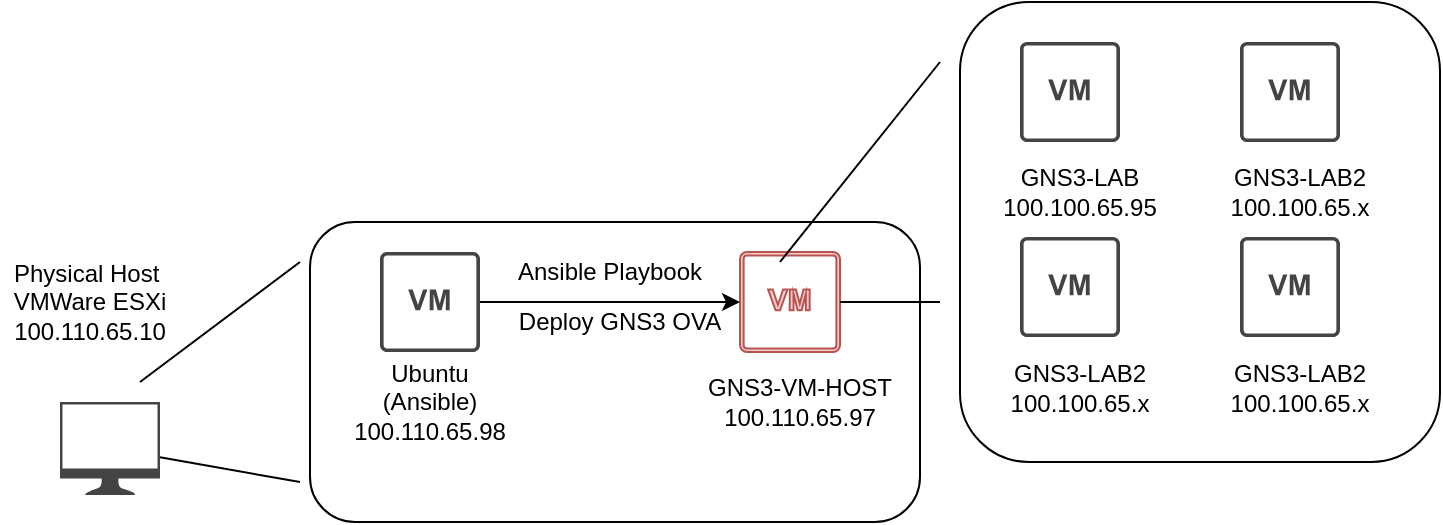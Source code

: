 <mxfile version="13.7.7" type="device"><diagram id="_2tR24PX-JKE2pZ7pKrR" name="Page-1"><mxGraphModel dx="870" dy="626" grid="1" gridSize="10" guides="1" tooltips="1" connect="1" arrows="1" fold="1" page="1" pageScale="1" pageWidth="850" pageHeight="1100" math="0" shadow="0"><root><mxCell id="0"/><mxCell id="1" parent="0"/><mxCell id="sNM_YGGW4HVzbTeY1Tac-4" value="" style="rounded=1;whiteSpace=wrap;html=1;" vertex="1" parent="1"><mxGeometry x="205" y="160" width="305" height="150" as="geometry"/></mxCell><mxCell id="sNM_YGGW4HVzbTeY1Tac-1" value="" style="pointerEvents=1;shadow=0;dashed=0;html=1;strokeColor=none;fillColor=#434445;aspect=fixed;labelPosition=center;verticalLabelPosition=bottom;verticalAlign=top;align=center;outlineConnect=0;shape=mxgraph.vvd.virtual_machine;" vertex="1" parent="1"><mxGeometry x="240" y="175" width="50" height="50" as="geometry"/></mxCell><mxCell id="sNM_YGGW4HVzbTeY1Tac-3" value="" style="pointerEvents=1;shadow=0;dashed=0;html=1;strokeColor=none;fillColor=#434445;aspect=fixed;labelPosition=center;verticalLabelPosition=bottom;verticalAlign=top;align=center;outlineConnect=0;shape=mxgraph.vvd.monitor;" vertex="1" parent="1"><mxGeometry x="80" y="250" width="50" height="46.5" as="geometry"/></mxCell><mxCell id="sNM_YGGW4HVzbTeY1Tac-5" value="" style="endArrow=none;html=1;" edge="1" parent="1"><mxGeometry width="50" height="50" relative="1" as="geometry"><mxPoint x="120" y="240" as="sourcePoint"/><mxPoint x="200" y="180" as="targetPoint"/></mxGeometry></mxCell><mxCell id="sNM_YGGW4HVzbTeY1Tac-6" value="" style="endArrow=none;html=1;" edge="1" parent="1" source="sNM_YGGW4HVzbTeY1Tac-3"><mxGeometry width="50" height="50" relative="1" as="geometry"><mxPoint x="400" y="350" as="sourcePoint"/><mxPoint x="200" y="290" as="targetPoint"/></mxGeometry></mxCell><mxCell id="sNM_YGGW4HVzbTeY1Tac-7" value="Physical Host&amp;nbsp;&lt;br&gt;VMWare ESXi&lt;br&gt;100.110.65.10" style="text;html=1;strokeColor=none;fillColor=none;align=center;verticalAlign=middle;whiteSpace=wrap;rounded=0;" vertex="1" parent="1"><mxGeometry x="50" y="190" width="90" height="20" as="geometry"/></mxCell><mxCell id="sNM_YGGW4HVzbTeY1Tac-8" value="Ubuntu (Ansible)&lt;br&gt;100.110.65.98" style="text;html=1;strokeColor=none;fillColor=none;align=center;verticalAlign=middle;whiteSpace=wrap;rounded=0;" vertex="1" parent="1"><mxGeometry x="220" y="240" width="90" height="20" as="geometry"/></mxCell><mxCell id="sNM_YGGW4HVzbTeY1Tac-9" value="" style="pointerEvents=1;shadow=0;dashed=0;html=1;strokeColor=#b85450;fillColor=#f8cecc;aspect=fixed;labelPosition=center;verticalLabelPosition=bottom;verticalAlign=top;align=center;outlineConnect=0;shape=mxgraph.vvd.virtual_machine;" vertex="1" parent="1"><mxGeometry x="420" y="175" width="50" height="50" as="geometry"/></mxCell><mxCell id="sNM_YGGW4HVzbTeY1Tac-10" value="GNS3-VM-HOST&lt;br&gt;100.110.65.97" style="text;html=1;strokeColor=none;fillColor=none;align=center;verticalAlign=middle;whiteSpace=wrap;rounded=0;" vertex="1" parent="1"><mxGeometry x="400" y="240" width="100" height="20" as="geometry"/></mxCell><mxCell id="sNM_YGGW4HVzbTeY1Tac-11" value="" style="rounded=1;whiteSpace=wrap;html=1;" vertex="1" parent="1"><mxGeometry x="530" y="50" width="240" height="230" as="geometry"/></mxCell><mxCell id="sNM_YGGW4HVzbTeY1Tac-12" value="" style="endArrow=none;html=1;exitX=0.4;exitY=0.1;exitDx=0;exitDy=0;exitPerimeter=0;" edge="1" parent="1" source="sNM_YGGW4HVzbTeY1Tac-9"><mxGeometry width="50" height="50" relative="1" as="geometry"><mxPoint x="490" y="320" as="sourcePoint"/><mxPoint x="520" y="80" as="targetPoint"/></mxGeometry></mxCell><mxCell id="sNM_YGGW4HVzbTeY1Tac-13" value="" style="endArrow=none;html=1;" edge="1" parent="1" source="sNM_YGGW4HVzbTeY1Tac-9"><mxGeometry width="50" height="50" relative="1" as="geometry"><mxPoint x="450" y="190" as="sourcePoint"/><mxPoint x="520" y="200" as="targetPoint"/></mxGeometry></mxCell><mxCell id="sNM_YGGW4HVzbTeY1Tac-14" value="" style="pointerEvents=1;shadow=0;dashed=0;html=1;strokeColor=none;fillColor=#434445;aspect=fixed;labelPosition=center;verticalLabelPosition=bottom;verticalAlign=top;align=center;outlineConnect=0;shape=mxgraph.vvd.virtual_machine;" vertex="1" parent="1"><mxGeometry x="560" y="70" width="50" height="50" as="geometry"/></mxCell><mxCell id="sNM_YGGW4HVzbTeY1Tac-15" value="GNS3-LAB&lt;br&gt;100.100.65.95" style="text;html=1;strokeColor=none;fillColor=none;align=center;verticalAlign=middle;whiteSpace=wrap;rounded=0;" vertex="1" parent="1"><mxGeometry x="540" y="135" width="100" height="20" as="geometry"/></mxCell><mxCell id="sNM_YGGW4HVzbTeY1Tac-16" value="" style="endArrow=classic;html=1;" edge="1" parent="1" source="sNM_YGGW4HVzbTeY1Tac-1" target="sNM_YGGW4HVzbTeY1Tac-9"><mxGeometry width="50" height="50" relative="1" as="geometry"><mxPoint x="400" y="320" as="sourcePoint"/><mxPoint x="450" y="270" as="targetPoint"/></mxGeometry></mxCell><mxCell id="sNM_YGGW4HVzbTeY1Tac-17" value="Ansible Playbook" style="text;html=1;strokeColor=none;fillColor=none;align=center;verticalAlign=middle;whiteSpace=wrap;rounded=0;" vertex="1" parent="1"><mxGeometry x="290" y="175" width="130" height="20" as="geometry"/></mxCell><mxCell id="sNM_YGGW4HVzbTeY1Tac-18" value="Deploy GNS3 OVA" style="text;html=1;strokeColor=none;fillColor=none;align=center;verticalAlign=middle;whiteSpace=wrap;rounded=0;" vertex="1" parent="1"><mxGeometry x="295" y="200" width="130" height="20" as="geometry"/></mxCell><mxCell id="sNM_YGGW4HVzbTeY1Tac-19" value="" style="pointerEvents=1;shadow=0;dashed=0;html=1;strokeColor=none;fillColor=#434445;aspect=fixed;labelPosition=center;verticalLabelPosition=bottom;verticalAlign=top;align=center;outlineConnect=0;shape=mxgraph.vvd.virtual_machine;" vertex="1" parent="1"><mxGeometry x="670" y="70" width="50" height="50" as="geometry"/></mxCell><mxCell id="sNM_YGGW4HVzbTeY1Tac-20" value="GNS3-LAB2&lt;br&gt;100.100.65.x" style="text;html=1;strokeColor=none;fillColor=none;align=center;verticalAlign=middle;whiteSpace=wrap;rounded=0;" vertex="1" parent="1"><mxGeometry x="650" y="135" width="100" height="20" as="geometry"/></mxCell><mxCell id="sNM_YGGW4HVzbTeY1Tac-21" value="" style="pointerEvents=1;shadow=0;dashed=0;html=1;strokeColor=none;fillColor=#434445;aspect=fixed;labelPosition=center;verticalLabelPosition=bottom;verticalAlign=top;align=center;outlineConnect=0;shape=mxgraph.vvd.virtual_machine;" vertex="1" parent="1"><mxGeometry x="560" y="167.5" width="50" height="50" as="geometry"/></mxCell><mxCell id="sNM_YGGW4HVzbTeY1Tac-22" value="GNS3-LAB2&lt;br&gt;100.100.65.x" style="text;html=1;strokeColor=none;fillColor=none;align=center;verticalAlign=middle;whiteSpace=wrap;rounded=0;" vertex="1" parent="1"><mxGeometry x="540" y="232.5" width="100" height="20" as="geometry"/></mxCell><mxCell id="sNM_YGGW4HVzbTeY1Tac-23" value="" style="pointerEvents=1;shadow=0;dashed=0;html=1;strokeColor=none;fillColor=#434445;aspect=fixed;labelPosition=center;verticalLabelPosition=bottom;verticalAlign=top;align=center;outlineConnect=0;shape=mxgraph.vvd.virtual_machine;" vertex="1" parent="1"><mxGeometry x="670" y="167.5" width="50" height="50" as="geometry"/></mxCell><mxCell id="sNM_YGGW4HVzbTeY1Tac-24" value="GNS3-LAB2&lt;br&gt;100.100.65.x" style="text;html=1;strokeColor=none;fillColor=none;align=center;verticalAlign=middle;whiteSpace=wrap;rounded=0;" vertex="1" parent="1"><mxGeometry x="650" y="232.5" width="100" height="20" as="geometry"/></mxCell></root></mxGraphModel></diagram></mxfile>